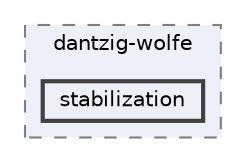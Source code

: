 digraph "/home/runner/work/idol/idol/lib/include/idol/mixed-integer/optimizers/dantzig-wolfe/stabilization"
{
 // LATEX_PDF_SIZE
  bgcolor="transparent";
  edge [fontname=Helvetica,fontsize=10,labelfontname=Helvetica,labelfontsize=10];
  node [fontname=Helvetica,fontsize=10,shape=box,height=0.2,width=0.4];
  compound=true
  subgraph clusterdir_8d66e45d40e1172f9d7866d8e70b1382 {
    graph [ bgcolor="#edf0f7", pencolor="grey50", label="dantzig-wolfe", fontname=Helvetica,fontsize=10 style="filled,dashed", URL="dir_8d66e45d40e1172f9d7866d8e70b1382.html",tooltip=""]
  dir_64bb53bb5f8ee5d6ab76f725651f3820 [label="stabilization", fillcolor="#edf0f7", color="grey25", style="filled,bold", URL="dir_64bb53bb5f8ee5d6ab76f725651f3820.html",tooltip=""];
  }
}
